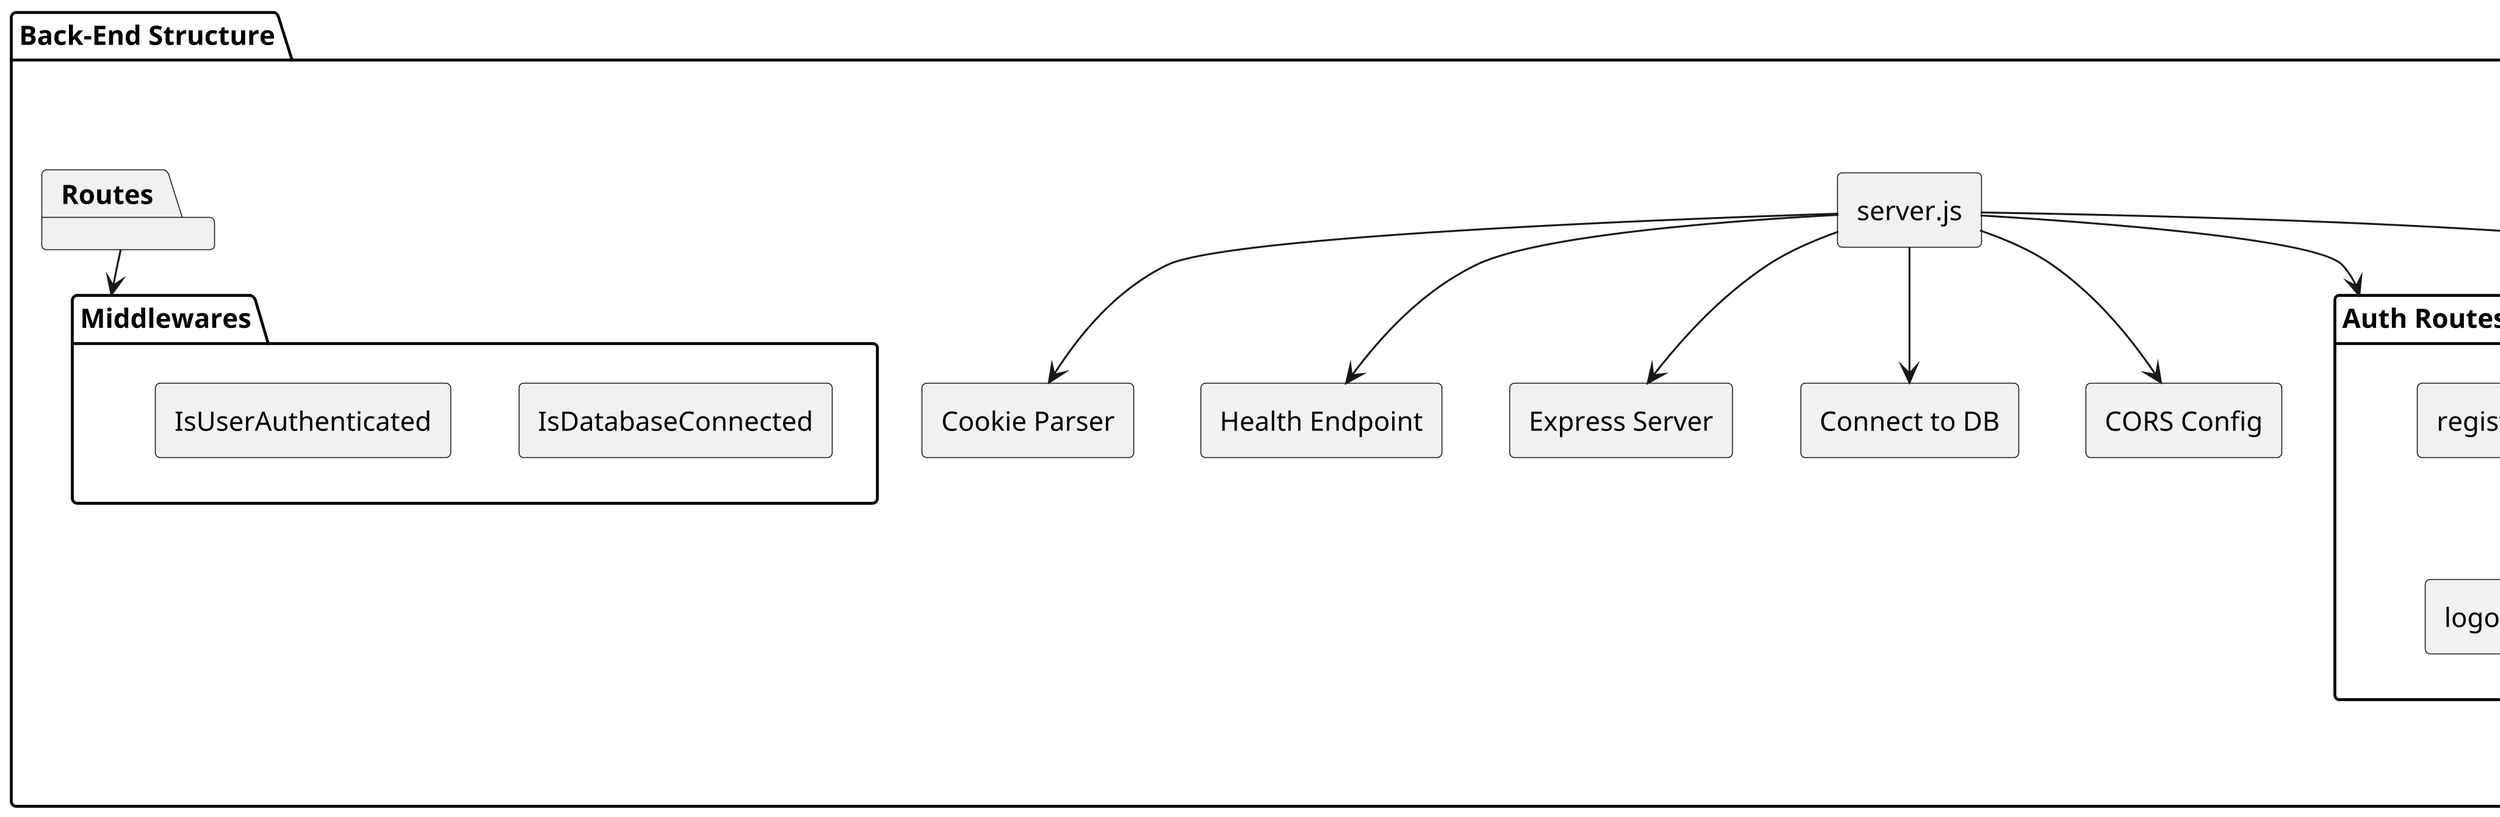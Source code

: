 @startuml
skinparam componentStyle rectangle
skinparam dpi 300
skinparam pageSize 595x842
skinparam pageMargin 10
skinparam componentStyle rectangle
' Optional: Ensure vertical flow
top to bottom direction

package "Back-End Structure" {
  
  [server.js] --> [Express Server]
  [server.js] --> [Connect to DB]
  [server.js] --> [CORS Config]
  [server.js] --> [Cookie Parser]
  [server.js] --> [Health Endpoint]
  [server.js] --> [Auth Routes]
  [server.js] --> [Attraction Routes]

  package "Middlewares" {
    [IsDatabaseConnected]
    [IsUserAuthenticated]
  }

  package "Routes" {
    package "Auth Routes" {
    [register]
    [login]
    [logout]
    [me]
  }

  package "Attraction Routes" {
    [geocode]
    [geocode-fallback]
    [countries]
    [optimize-v2]
    [extra-details]
  }
  }

  

  [Routes] --> [Middlewares]
'   [Attraction Routes] --> [Middlewares]

  package "Controllers" {
    [Auth Controller] --> [Logger]
    [Auth Controller] --> [logObj.js]
    [Auth Controller] --> [Services]
    [Auth Controller] --> [config.js]

    [Attraction Controller] --> [Logger]
    [Attraction Controller] --> [logObj.js]
    [Attraction Controller] --> [Services]
    [Attraction Controller] --> [config.js]
  }

  package "Services" {
    [Services] --> [MongoDB]
  }
}

@enduml